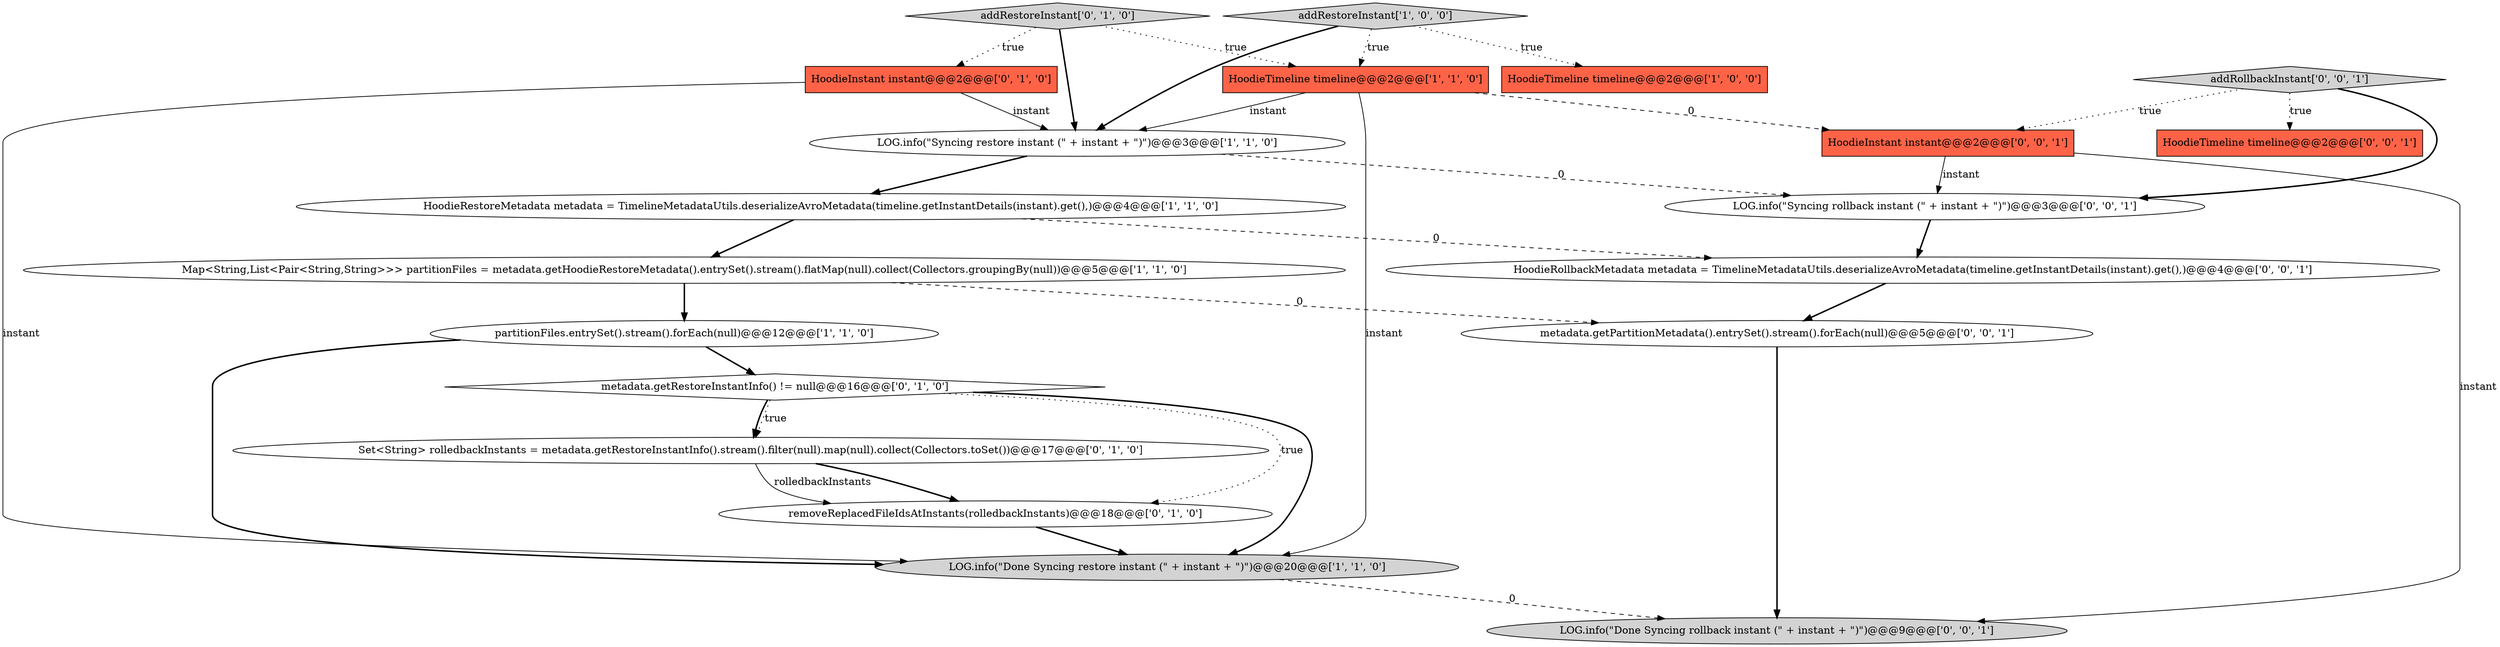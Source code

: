 digraph {
1 [style = filled, label = "Map<String,List<Pair<String,String>>> partitionFiles = metadata.getHoodieRestoreMetadata().entrySet().stream().flatMap(null).collect(Collectors.groupingBy(null))@@@5@@@['1', '1', '0']", fillcolor = white, shape = ellipse image = "AAA0AAABBB1BBB"];
10 [style = filled, label = "addRestoreInstant['0', '1', '0']", fillcolor = lightgray, shape = diamond image = "AAA0AAABBB2BBB"];
13 [style = filled, label = "metadata.getPartitionMetadata().entrySet().stream().forEach(null)@@@5@@@['0', '0', '1']", fillcolor = white, shape = ellipse image = "AAA0AAABBB3BBB"];
19 [style = filled, label = "addRollbackInstant['0', '0', '1']", fillcolor = lightgray, shape = diamond image = "AAA0AAABBB3BBB"];
15 [style = filled, label = "HoodieTimeline timeline@@@2@@@['0', '0', '1']", fillcolor = tomato, shape = box image = "AAA0AAABBB3BBB"];
9 [style = filled, label = "removeReplacedFileIdsAtInstants(rolledbackInstants)@@@18@@@['0', '1', '0']", fillcolor = white, shape = ellipse image = "AAA1AAABBB2BBB"];
2 [style = filled, label = "partitionFiles.entrySet().stream().forEach(null)@@@12@@@['1', '1', '0']", fillcolor = white, shape = ellipse image = "AAA0AAABBB1BBB"];
0 [style = filled, label = "HoodieTimeline timeline@@@2@@@['1', '0', '0']", fillcolor = tomato, shape = box image = "AAA0AAABBB1BBB"];
18 [style = filled, label = "HoodieRollbackMetadata metadata = TimelineMetadataUtils.deserializeAvroMetadata(timeline.getInstantDetails(instant).get(),)@@@4@@@['0', '0', '1']", fillcolor = white, shape = ellipse image = "AAA0AAABBB3BBB"];
11 [style = filled, label = "Set<String> rolledbackInstants = metadata.getRestoreInstantInfo().stream().filter(null).map(null).collect(Collectors.toSet())@@@17@@@['0', '1', '0']", fillcolor = white, shape = ellipse image = "AAA1AAABBB2BBB"];
8 [style = filled, label = "HoodieInstant instant@@@2@@@['0', '1', '0']", fillcolor = tomato, shape = box image = "AAA0AAABBB2BBB"];
12 [style = filled, label = "metadata.getRestoreInstantInfo() != null@@@16@@@['0', '1', '0']", fillcolor = white, shape = diamond image = "AAA1AAABBB2BBB"];
16 [style = filled, label = "LOG.info(\"Syncing rollback instant (\" + instant + \")\")@@@3@@@['0', '0', '1']", fillcolor = white, shape = ellipse image = "AAA0AAABBB3BBB"];
3 [style = filled, label = "addRestoreInstant['1', '0', '0']", fillcolor = lightgray, shape = diamond image = "AAA0AAABBB1BBB"];
6 [style = filled, label = "HoodieTimeline timeline@@@2@@@['1', '1', '0']", fillcolor = tomato, shape = box image = "AAA0AAABBB1BBB"];
17 [style = filled, label = "HoodieInstant instant@@@2@@@['0', '0', '1']", fillcolor = tomato, shape = box image = "AAA0AAABBB3BBB"];
7 [style = filled, label = "HoodieRestoreMetadata metadata = TimelineMetadataUtils.deserializeAvroMetadata(timeline.getInstantDetails(instant).get(),)@@@4@@@['1', '1', '0']", fillcolor = white, shape = ellipse image = "AAA0AAABBB1BBB"];
4 [style = filled, label = "LOG.info(\"Syncing restore instant (\" + instant + \")\")@@@3@@@['1', '1', '0']", fillcolor = white, shape = ellipse image = "AAA0AAABBB1BBB"];
14 [style = filled, label = "LOG.info(\"Done Syncing rollback instant (\" + instant + \")\")@@@9@@@['0', '0', '1']", fillcolor = lightgray, shape = ellipse image = "AAA0AAABBB3BBB"];
5 [style = filled, label = "LOG.info(\"Done Syncing restore instant (\" + instant + \")\")@@@20@@@['1', '1', '0']", fillcolor = lightgray, shape = ellipse image = "AAA0AAABBB1BBB"];
4->7 [style = bold, label=""];
5->14 [style = dashed, label="0"];
17->16 [style = solid, label="instant"];
2->5 [style = bold, label=""];
16->18 [style = bold, label=""];
8->4 [style = solid, label="instant"];
12->11 [style = dotted, label="true"];
18->13 [style = bold, label=""];
4->16 [style = dashed, label="0"];
6->4 [style = solid, label="instant"];
11->9 [style = bold, label=""];
6->17 [style = dashed, label="0"];
1->13 [style = dashed, label="0"];
3->0 [style = dotted, label="true"];
11->9 [style = solid, label="rolledbackInstants"];
19->16 [style = bold, label=""];
12->5 [style = bold, label=""];
12->9 [style = dotted, label="true"];
10->4 [style = bold, label=""];
10->8 [style = dotted, label="true"];
3->6 [style = dotted, label="true"];
19->15 [style = dotted, label="true"];
8->5 [style = solid, label="instant"];
17->14 [style = solid, label="instant"];
10->6 [style = dotted, label="true"];
12->11 [style = bold, label=""];
19->17 [style = dotted, label="true"];
7->1 [style = bold, label=""];
6->5 [style = solid, label="instant"];
13->14 [style = bold, label=""];
9->5 [style = bold, label=""];
1->2 [style = bold, label=""];
3->4 [style = bold, label=""];
2->12 [style = bold, label=""];
7->18 [style = dashed, label="0"];
}
